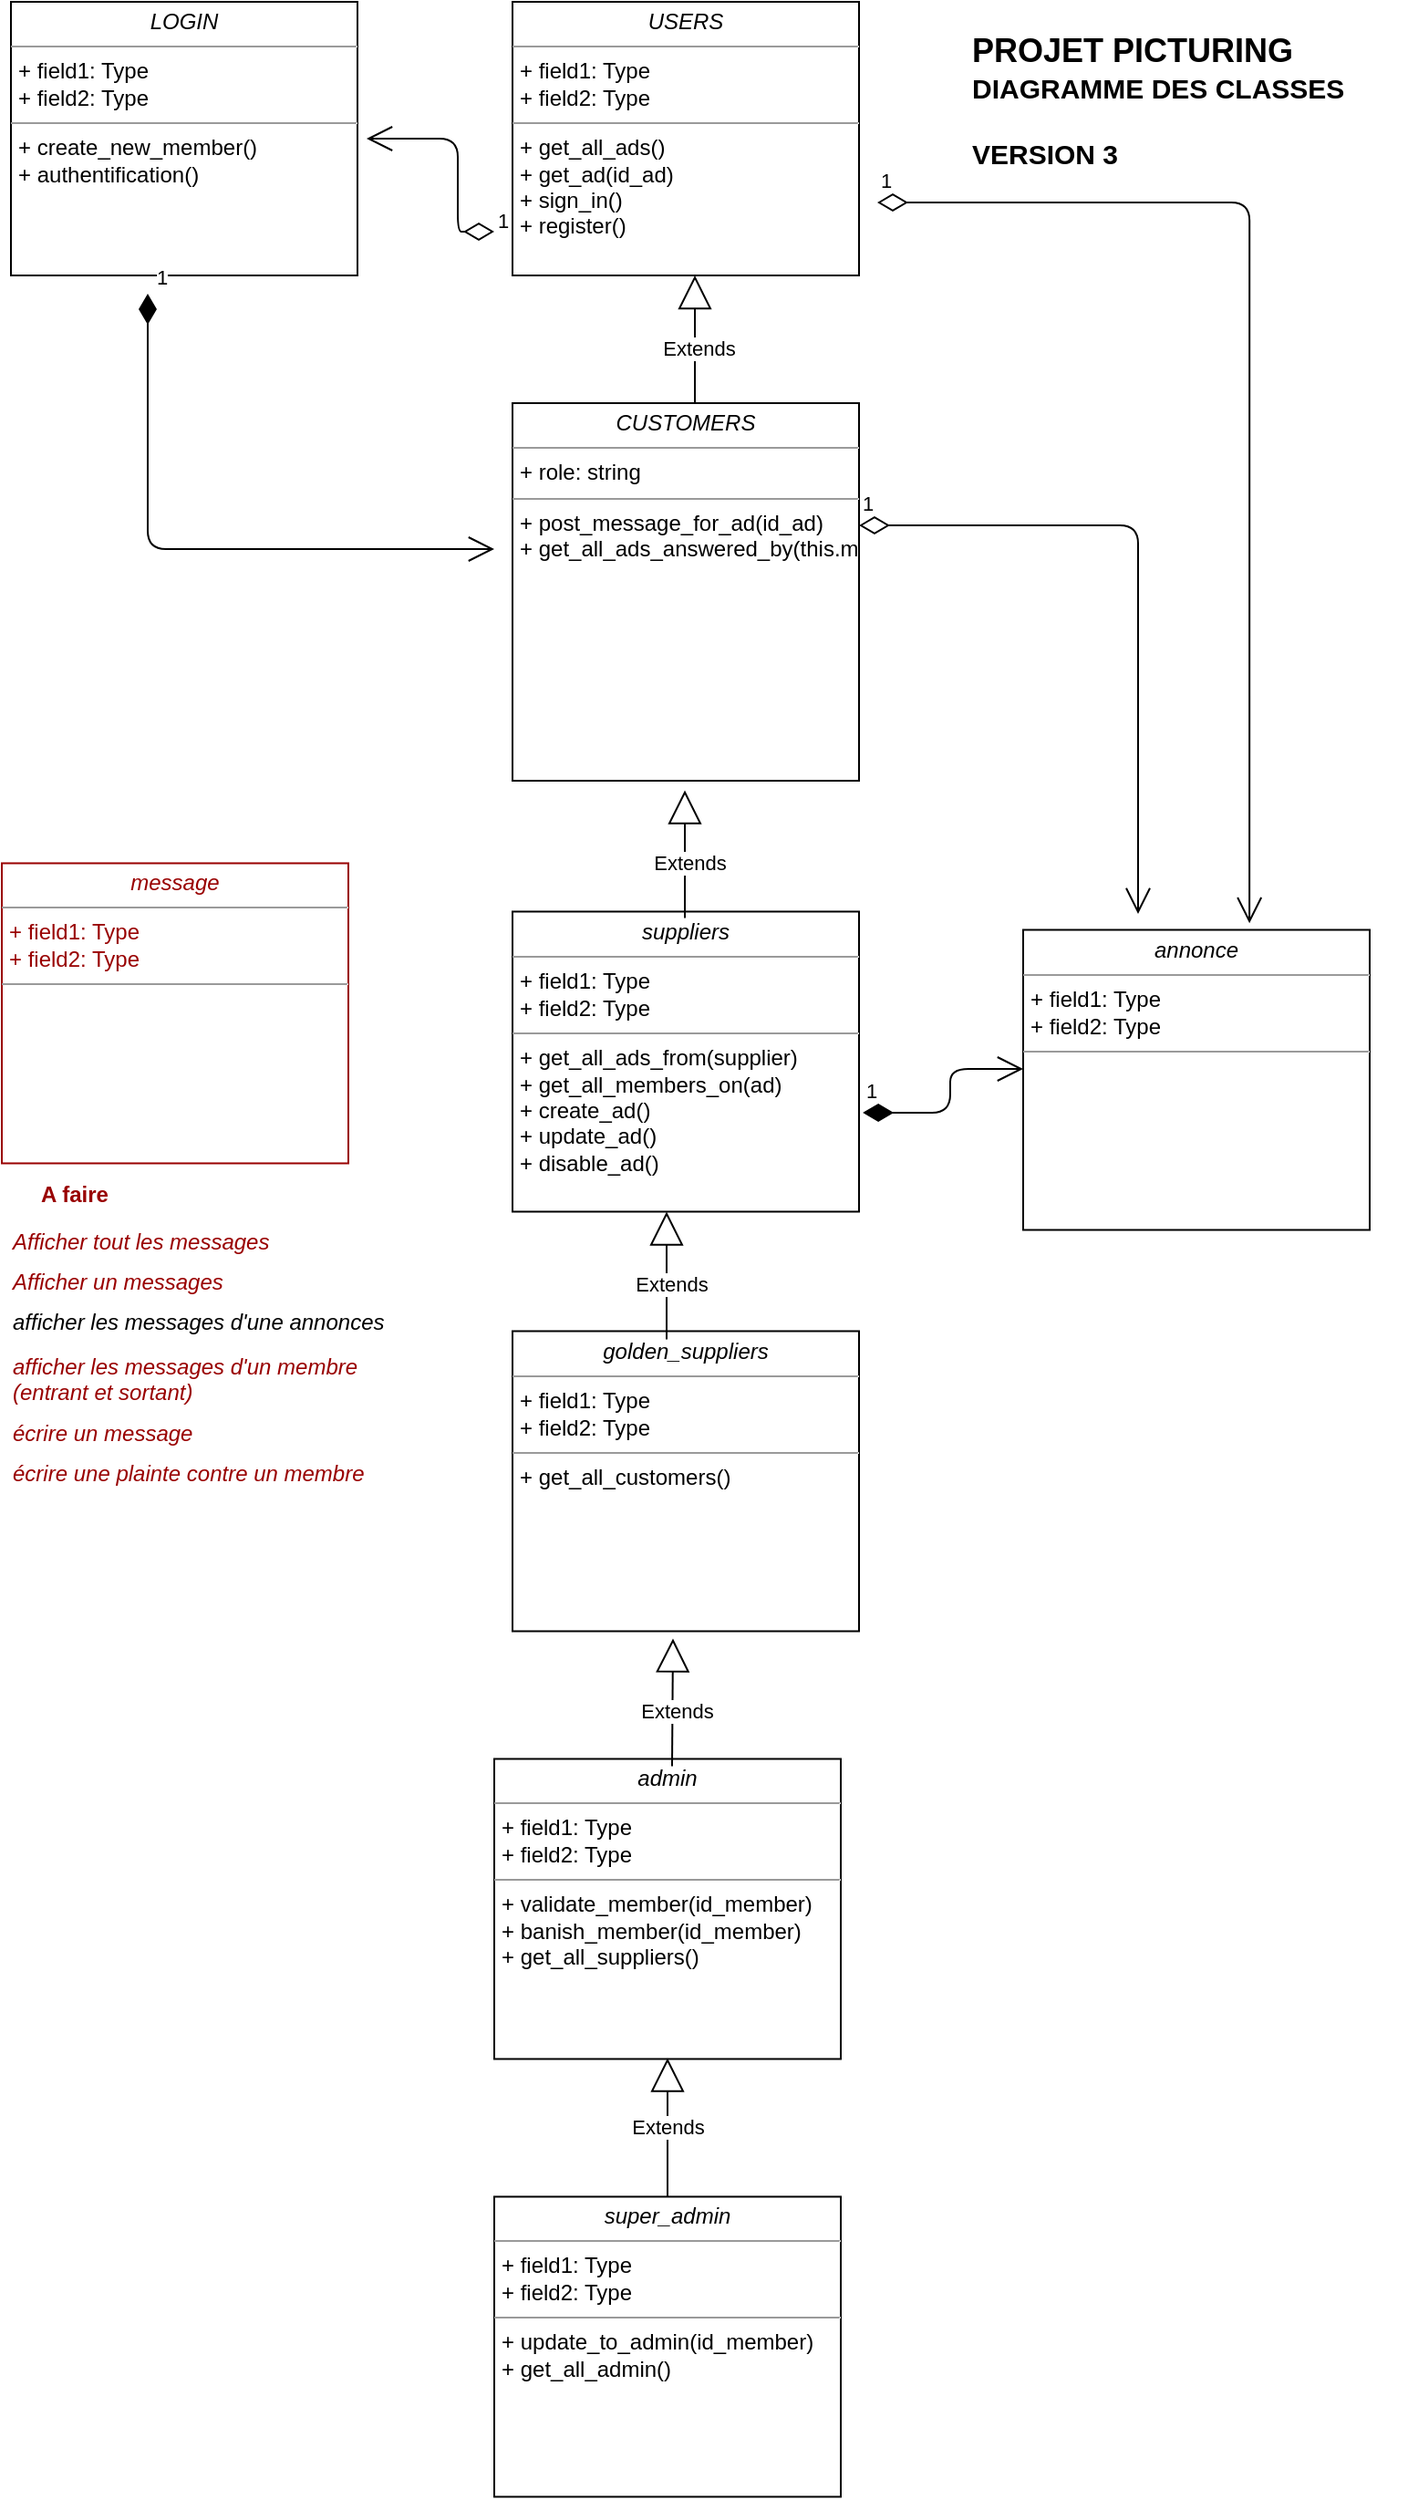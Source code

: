 <mxfile version="12.7.0" type="github">
  <diagram id="C5RBs43oDa-KdzZeNtuy" name="Page-1">
    <mxGraphModel dx="868" dy="486" grid="1" gridSize="10" guides="1" tooltips="1" connect="1" arrows="1" fold="1" page="1" pageScale="1" pageWidth="827" pageHeight="1169" math="0" shadow="0">
      <root>
        <mxCell id="WIyWlLk6GJQsqaUBKTNV-0"/>
        <mxCell id="WIyWlLk6GJQsqaUBKTNV-1" parent="WIyWlLk6GJQsqaUBKTNV-0"/>
        <mxCell id="j7Flrp0eAc_-I4MH4OzA-0" value="&lt;b&gt;&lt;font style=&quot;font-size: 15px&quot;&gt;&lt;span style=&quot;font-size: 18px&quot;&gt;PROJET PICTURING&lt;/span&gt;&lt;br&gt;&lt;font style=&quot;font-size: 15px&quot;&gt;DIAGRAMME DES CLASSES&lt;br&gt;&lt;br&gt;VERSION 3&lt;br&gt;&lt;/font&gt;&lt;/font&gt;&lt;/b&gt;" style="text;html=1;" vertex="1" parent="WIyWlLk6GJQsqaUBKTNV-1">
          <mxGeometry x="580" y="40" width="240" height="30" as="geometry"/>
        </mxCell>
        <mxCell id="j7Flrp0eAc_-I4MH4OzA-1" value="&lt;p style=&quot;margin: 0px ; margin-top: 4px ; text-align: center&quot;&gt;&lt;i&gt;USERS&lt;/i&gt;&lt;/p&gt;&lt;hr size=&quot;1&quot;&gt;&lt;p style=&quot;margin: 0px ; margin-left: 4px&quot;&gt;+ field1: Type&lt;br&gt;+ field2: Type&lt;/p&gt;&lt;hr size=&quot;1&quot;&gt;&lt;p style=&quot;margin: 0px ; margin-left: 4px&quot;&gt;+ get_all_ads()&lt;/p&gt;&lt;p style=&quot;margin: 0px ; margin-left: 4px&quot;&gt;+ get_ad(id_ad)&lt;/p&gt;&lt;p style=&quot;margin: 0px ; margin-left: 4px&quot;&gt;+ sign_in()&lt;/p&gt;&lt;p style=&quot;margin: 0px ; margin-left: 4px&quot;&gt;+ register()&lt;/p&gt;" style="verticalAlign=top;align=left;overflow=fill;fontSize=12;fontFamily=Helvetica;html=1;" vertex="1" parent="WIyWlLk6GJQsqaUBKTNV-1">
          <mxGeometry x="330" y="30" width="190" height="150" as="geometry"/>
        </mxCell>
        <mxCell id="j7Flrp0eAc_-I4MH4OzA-2" value="&lt;p style=&quot;margin: 0px ; margin-top: 4px ; text-align: center&quot;&gt;&lt;i&gt;suppliers&lt;/i&gt;&lt;/p&gt;&lt;hr size=&quot;1&quot;&gt;&lt;p style=&quot;margin: 0px ; margin-left: 4px&quot;&gt;+ field1: Type&lt;br&gt;+ field2: Type&lt;/p&gt;&lt;hr size=&quot;1&quot;&gt;&lt;p style=&quot;margin: 0px ; margin-left: 4px&quot;&gt;+ get_all_ads_from(supplier)&lt;/p&gt;&lt;p style=&quot;margin: 0px ; margin-left: 4px&quot;&gt;+ get_all_members_on(ad)&lt;/p&gt;&lt;p style=&quot;margin: 0px ; margin-left: 4px&quot;&gt;+ create_ad()&lt;/p&gt;&lt;p style=&quot;margin: 0px ; margin-left: 4px&quot;&gt;+ update_ad()&lt;/p&gt;&lt;p style=&quot;margin: 0px ; margin-left: 4px&quot;&gt;+ disable_ad()&lt;/p&gt;" style="verticalAlign=top;align=left;overflow=fill;fontSize=12;fontFamily=Helvetica;html=1;" vertex="1" parent="WIyWlLk6GJQsqaUBKTNV-1">
          <mxGeometry x="330" y="528.74" width="190" height="164.5" as="geometry"/>
        </mxCell>
        <mxCell id="j7Flrp0eAc_-I4MH4OzA-3" value="&lt;p style=&quot;margin: 0px ; margin-top: 4px ; text-align: center&quot;&gt;&lt;i&gt;golden_suppliers&lt;/i&gt;&lt;/p&gt;&lt;hr size=&quot;1&quot;&gt;&lt;p style=&quot;margin: 0px ; margin-left: 4px&quot;&gt;+ field1: Type&lt;br&gt;+ field2: Type&lt;/p&gt;&lt;hr size=&quot;1&quot;&gt;&lt;p style=&quot;margin: 0px ; margin-left: 4px&quot;&gt;+ get_all_customers()&lt;/p&gt;" style="verticalAlign=top;align=left;overflow=fill;fontSize=12;fontFamily=Helvetica;html=1;" vertex="1" parent="WIyWlLk6GJQsqaUBKTNV-1">
          <mxGeometry x="330" y="758.74" width="190" height="164.5" as="geometry"/>
        </mxCell>
        <mxCell id="j7Flrp0eAc_-I4MH4OzA-4" value="&lt;p style=&quot;margin: 0px ; margin-top: 4px ; text-align: center&quot;&gt;&lt;i&gt;admin&lt;/i&gt;&lt;/p&gt;&lt;hr size=&quot;1&quot;&gt;&lt;p style=&quot;margin: 0px ; margin-left: 4px&quot;&gt;+ field1: Type&lt;br&gt;+ field2: Type&lt;/p&gt;&lt;hr size=&quot;1&quot;&gt;&lt;p style=&quot;margin: 0px ; margin-left: 4px&quot;&gt;+ validate_member(id_member)&lt;/p&gt;&lt;p style=&quot;margin: 0px ; margin-left: 4px&quot;&gt;+ banish_member(id_member)&lt;/p&gt;&lt;p style=&quot;margin: 0px ; margin-left: 4px&quot;&gt;+ get_all_suppliers()&lt;/p&gt;" style="verticalAlign=top;align=left;overflow=fill;fontSize=12;fontFamily=Helvetica;html=1;" vertex="1" parent="WIyWlLk6GJQsqaUBKTNV-1">
          <mxGeometry x="320" y="993.24" width="190" height="164.5" as="geometry"/>
        </mxCell>
        <mxCell id="j7Flrp0eAc_-I4MH4OzA-5" value="&lt;p style=&quot;margin: 0px ; margin-top: 4px ; text-align: center&quot;&gt;&lt;i&gt;super_admin&lt;/i&gt;&lt;/p&gt;&lt;hr size=&quot;1&quot;&gt;&lt;p style=&quot;margin: 0px ; margin-left: 4px&quot;&gt;+ field1: Type&lt;br&gt;+ field2: Type&lt;/p&gt;&lt;hr size=&quot;1&quot;&gt;&lt;p style=&quot;margin: 0px ; margin-left: 4px&quot;&gt;+ update_to_admin(id_member)&lt;/p&gt;&lt;p style=&quot;margin: 0px ; margin-left: 4px&quot;&gt;+ get_all_admin()&lt;/p&gt;" style="verticalAlign=top;align=left;overflow=fill;fontSize=12;fontFamily=Helvetica;html=1;" vertex="1" parent="WIyWlLk6GJQsqaUBKTNV-1">
          <mxGeometry x="320" y="1233.24" width="190" height="164.5" as="geometry"/>
        </mxCell>
        <mxCell id="j7Flrp0eAc_-I4MH4OzA-6" value="Extends" style="endArrow=block;endSize=16;endFill=0;html=1;exitX=0.5;exitY=0;exitDx=0;exitDy=0;" edge="1" parent="WIyWlLk6GJQsqaUBKTNV-1" source="j7Flrp0eAc_-I4MH4OzA-5">
          <mxGeometry width="160" relative="1" as="geometry">
            <mxPoint x="410" y="1203.24" as="sourcePoint"/>
            <mxPoint x="415" y="1157.24" as="targetPoint"/>
          </mxGeometry>
        </mxCell>
        <mxCell id="j7Flrp0eAc_-I4MH4OzA-7" value="Extends" style="endArrow=block;endSize=16;endFill=0;html=1;exitX=0.5;exitY=0;exitDx=0;exitDy=0;" edge="1" parent="WIyWlLk6GJQsqaUBKTNV-1">
          <mxGeometry x="-0.147" y="-2" width="160" relative="1" as="geometry">
            <mxPoint x="414.5" y="763.24" as="sourcePoint"/>
            <mxPoint x="414.5" y="693.24" as="targetPoint"/>
            <mxPoint as="offset"/>
          </mxGeometry>
        </mxCell>
        <mxCell id="j7Flrp0eAc_-I4MH4OzA-8" value="Extends" style="endArrow=block;endSize=16;endFill=0;html=1;exitX=0.5;exitY=0;exitDx=0;exitDy=0;" edge="1" parent="WIyWlLk6GJQsqaUBKTNV-1">
          <mxGeometry x="-0.147" y="-2" width="160" relative="1" as="geometry">
            <mxPoint x="417.5" y="997.24" as="sourcePoint"/>
            <mxPoint x="418" y="927.24" as="targetPoint"/>
            <mxPoint as="offset"/>
          </mxGeometry>
        </mxCell>
        <mxCell id="j7Flrp0eAc_-I4MH4OzA-9" value="Extends" style="endArrow=block;endSize=16;endFill=0;html=1;exitX=0.5;exitY=0;exitDx=0;exitDy=0;" edge="1" parent="WIyWlLk6GJQsqaUBKTNV-1">
          <mxGeometry x="-0.147" y="-2" width="160" relative="1" as="geometry">
            <mxPoint x="424.5" y="532.24" as="sourcePoint"/>
            <mxPoint x="424.5" y="462.24" as="targetPoint"/>
            <mxPoint as="offset"/>
          </mxGeometry>
        </mxCell>
        <mxCell id="j7Flrp0eAc_-I4MH4OzA-10" value="&lt;p style=&quot;margin: 0px ; margin-top: 4px ; text-align: center&quot;&gt;&lt;i&gt;annonce&lt;/i&gt;&lt;/p&gt;&lt;hr size=&quot;1&quot;&gt;&lt;p style=&quot;margin: 0px ; margin-left: 4px&quot;&gt;+ field1: Type&lt;br&gt;+ field2: Type&lt;/p&gt;&lt;hr size=&quot;1&quot;&gt;&lt;p style=&quot;margin: 0px ; margin-left: 4px&quot;&gt;&lt;br&gt;&lt;/p&gt;" style="verticalAlign=top;align=left;overflow=fill;fontSize=12;fontFamily=Helvetica;html=1;" vertex="1" parent="WIyWlLk6GJQsqaUBKTNV-1">
          <mxGeometry x="610" y="538.75" width="190" height="164.5" as="geometry"/>
        </mxCell>
        <mxCell id="j7Flrp0eAc_-I4MH4OzA-11" value="1" style="endArrow=open;html=1;endSize=12;startArrow=diamondThin;startSize=14;startFill=0;edgeStyle=orthogonalEdgeStyle;align=left;verticalAlign=bottom;" edge="1" parent="WIyWlLk6GJQsqaUBKTNV-1">
          <mxGeometry x="-1" y="3" relative="1" as="geometry">
            <mxPoint x="520" y="317" as="sourcePoint"/>
            <mxPoint x="673" y="530" as="targetPoint"/>
            <Array as="points">
              <mxPoint x="673" y="317"/>
            </Array>
          </mxGeometry>
        </mxCell>
        <mxCell id="j7Flrp0eAc_-I4MH4OzA-12" value="1" style="endArrow=open;html=1;endSize=12;startArrow=diamondThin;startSize=14;startFill=1;edgeStyle=orthogonalEdgeStyle;align=left;verticalAlign=bottom;exitX=1.011;exitY=0.67;exitDx=0;exitDy=0;exitPerimeter=0;" edge="1" parent="WIyWlLk6GJQsqaUBKTNV-1" source="j7Flrp0eAc_-I4MH4OzA-2">
          <mxGeometry x="-1" y="3" relative="1" as="geometry">
            <mxPoint x="530" y="400" as="sourcePoint"/>
            <mxPoint x="610" y="615" as="targetPoint"/>
            <Array as="points">
              <mxPoint x="570" y="639"/>
              <mxPoint x="570" y="615"/>
            </Array>
          </mxGeometry>
        </mxCell>
        <mxCell id="j7Flrp0eAc_-I4MH4OzA-13" value="1" style="endArrow=open;html=1;endSize=12;startArrow=diamondThin;startSize=14;startFill=0;edgeStyle=orthogonalEdgeStyle;align=left;verticalAlign=bottom;entryX=0.653;entryY=-0.022;entryDx=0;entryDy=0;entryPerimeter=0;" edge="1" parent="WIyWlLk6GJQsqaUBKTNV-1" target="j7Flrp0eAc_-I4MH4OzA-10">
          <mxGeometry x="-1" y="3" relative="1" as="geometry">
            <mxPoint x="530" y="140" as="sourcePoint"/>
            <mxPoint x="683.0" y="540" as="targetPoint"/>
            <Array as="points">
              <mxPoint x="734" y="140"/>
            </Array>
          </mxGeometry>
        </mxCell>
        <mxCell id="j7Flrp0eAc_-I4MH4OzA-14" value="&lt;p style=&quot;margin: 0px ; margin-top: 4px ; text-align: center&quot;&gt;&lt;i&gt;message&lt;/i&gt;&lt;/p&gt;&lt;hr size=&quot;1&quot;&gt;&lt;p style=&quot;margin: 0px ; margin-left: 4px&quot;&gt;+ field1: Type&lt;br&gt;+ field2: Type&lt;/p&gt;&lt;hr size=&quot;1&quot;&gt;&lt;p style=&quot;margin: 0px ; margin-left: 4px&quot;&gt;&lt;br&gt;&lt;/p&gt;" style="verticalAlign=top;align=left;overflow=fill;fontSize=12;fontFamily=Helvetica;html=1;fontColor=#990000;strokeColor=#990000;" vertex="1" parent="WIyWlLk6GJQsqaUBKTNV-1">
          <mxGeometry x="50" y="502.24" width="190" height="164.5" as="geometry"/>
        </mxCell>
        <mxCell id="j7Flrp0eAc_-I4MH4OzA-15" value="Afficher tout les messages" style="text;strokeColor=none;fillColor=none;align=left;verticalAlign=top;spacingLeft=4;spacingRight=4;overflow=hidden;rotatable=0;points=[[0,0.5],[1,0.5]];portConstraint=eastwest;fontStyle=2;fontColor=#990000;" vertex="1" parent="WIyWlLk6GJQsqaUBKTNV-1">
          <mxGeometry x="50" y="696" width="200" height="31" as="geometry"/>
        </mxCell>
        <mxCell id="j7Flrp0eAc_-I4MH4OzA-16" value="Afficher un messages" style="text;strokeColor=none;fillColor=none;align=left;verticalAlign=top;spacingLeft=4;spacingRight=4;overflow=hidden;rotatable=0;points=[[0,0.5],[1,0.5]];portConstraint=eastwest;fontStyle=2;fontColor=#990000;" vertex="1" parent="WIyWlLk6GJQsqaUBKTNV-1">
          <mxGeometry x="50" y="718" width="200" height="31" as="geometry"/>
        </mxCell>
        <mxCell id="j7Flrp0eAc_-I4MH4OzA-17" value="afficher les messages d&#39;une annonces" style="text;strokeColor=none;fillColor=none;align=left;verticalAlign=top;spacingLeft=4;spacingRight=4;overflow=hidden;rotatable=0;points=[[0,0.5],[1,0.5]];portConstraint=eastwest;fontStyle=2" vertex="1" parent="WIyWlLk6GJQsqaUBKTNV-1">
          <mxGeometry x="50" y="740" width="230" height="31" as="geometry"/>
        </mxCell>
        <mxCell id="j7Flrp0eAc_-I4MH4OzA-18" value="afficher les messages d&#39;un membres&#xa;(entrant et sortant)" style="text;strokeColor=none;fillColor=none;align=left;verticalAlign=top;spacingLeft=4;spacingRight=4;overflow=hidden;rotatable=0;points=[[0,0.5],[1,0.5]];portConstraint=eastwest;fontStyle=2;fontColor=#990000;" vertex="1" parent="WIyWlLk6GJQsqaUBKTNV-1">
          <mxGeometry x="50" y="764.5" width="200" height="31" as="geometry"/>
        </mxCell>
        <mxCell id="j7Flrp0eAc_-I4MH4OzA-19" value="écrire un message" style="text;strokeColor=none;fillColor=none;align=left;verticalAlign=top;spacingLeft=4;spacingRight=4;overflow=hidden;rotatable=0;points=[[0,0.5],[1,0.5]];portConstraint=eastwest;fontStyle=2;fontColor=#990000;" vertex="1" parent="WIyWlLk6GJQsqaUBKTNV-1">
          <mxGeometry x="50" y="801" width="180" height="26" as="geometry"/>
        </mxCell>
        <mxCell id="j7Flrp0eAc_-I4MH4OzA-20" value="écrire une plainte contre un membre" style="text;strokeColor=none;fillColor=none;align=left;verticalAlign=top;spacingLeft=4;spacingRight=4;overflow=hidden;rotatable=0;points=[[0,0.5],[1,0.5]];portConstraint=eastwest;fontStyle=2;fontColor=#990000;" vertex="1" parent="WIyWlLk6GJQsqaUBKTNV-1">
          <mxGeometry x="50" y="823" width="210" height="26" as="geometry"/>
        </mxCell>
        <mxCell id="j7Flrp0eAc_-I4MH4OzA-21" value="A faire" style="text;align=center;fontStyle=1;verticalAlign=middle;spacingLeft=3;spacingRight=3;strokeColor=none;rotatable=0;points=[[0,0.5],[1,0.5]];portConstraint=eastwest;fontColor=#990000;" vertex="1" parent="WIyWlLk6GJQsqaUBKTNV-1">
          <mxGeometry x="50" y="670" width="80" height="26" as="geometry"/>
        </mxCell>
        <mxCell id="j7Flrp0eAc_-I4MH4OzA-22" value="&lt;p style=&quot;margin: 0px ; margin-top: 4px ; text-align: center&quot;&gt;&lt;i&gt;CUSTOMERS&lt;/i&gt;&lt;/p&gt;&lt;hr size=&quot;1&quot;&gt;&lt;p style=&quot;margin: 0px ; margin-left: 4px&quot;&gt;+ role: string&lt;br&gt;&lt;/p&gt;&lt;hr size=&quot;1&quot;&gt;&lt;p style=&quot;margin: 0px ; margin-left: 4px&quot;&gt;&lt;span&gt;+ post_message_for_ad(id_ad)&lt;/span&gt;&lt;br&gt;&lt;/p&gt;&lt;p style=&quot;margin: 0px ; margin-left: 4px&quot;&gt;+ get_all_ads_answered_by(this.member)&lt;br&gt;&lt;br&gt;&lt;/p&gt;" style="verticalAlign=top;align=left;overflow=fill;fontSize=12;fontFamily=Helvetica;html=1;" vertex="1" parent="WIyWlLk6GJQsqaUBKTNV-1">
          <mxGeometry x="330" y="250" width="190" height="207" as="geometry"/>
        </mxCell>
        <mxCell id="j7Flrp0eAc_-I4MH4OzA-23" value="&lt;p style=&quot;margin: 0px ; margin-top: 4px ; text-align: center&quot;&gt;&lt;i&gt;LOGIN&lt;/i&gt;&lt;/p&gt;&lt;hr size=&quot;1&quot;&gt;&lt;p style=&quot;margin: 0px ; margin-left: 4px&quot;&gt;+ field1: Type&lt;br&gt;+ field2: Type&lt;/p&gt;&lt;hr size=&quot;1&quot;&gt;&lt;p style=&quot;margin: 0px ; margin-left: 4px&quot;&gt;+ create_new_member()&lt;/p&gt;&lt;p style=&quot;margin: 0px ; margin-left: 4px&quot;&gt;+ authentification()&lt;/p&gt;" style="verticalAlign=top;align=left;overflow=fill;fontSize=12;fontFamily=Helvetica;html=1;" vertex="1" parent="WIyWlLk6GJQsqaUBKTNV-1">
          <mxGeometry x="55" y="30" width="190" height="150" as="geometry"/>
        </mxCell>
        <mxCell id="j7Flrp0eAc_-I4MH4OzA-25" value="1" style="endArrow=open;html=1;endSize=12;startArrow=diamondThin;startSize=14;startFill=0;edgeStyle=orthogonalEdgeStyle;align=left;verticalAlign=bottom;" edge="1" parent="WIyWlLk6GJQsqaUBKTNV-1">
          <mxGeometry x="-1" y="3" relative="1" as="geometry">
            <mxPoint x="320" y="156" as="sourcePoint"/>
            <mxPoint x="250" y="105" as="targetPoint"/>
            <Array as="points">
              <mxPoint x="300" y="156"/>
              <mxPoint x="300" y="105"/>
            </Array>
          </mxGeometry>
        </mxCell>
        <mxCell id="j7Flrp0eAc_-I4MH4OzA-26" value="Extends" style="endArrow=block;endSize=16;endFill=0;html=1;exitX=0.5;exitY=0;exitDx=0;exitDy=0;" edge="1" parent="WIyWlLk6GJQsqaUBKTNV-1">
          <mxGeometry x="-0.147" y="-2" width="160" relative="1" as="geometry">
            <mxPoint x="430" y="250" as="sourcePoint"/>
            <mxPoint x="430" y="180" as="targetPoint"/>
            <mxPoint as="offset"/>
          </mxGeometry>
        </mxCell>
        <mxCell id="j7Flrp0eAc_-I4MH4OzA-27" value="1" style="endArrow=open;html=1;endSize=12;startArrow=diamondThin;startSize=14;startFill=1;edgeStyle=orthogonalEdgeStyle;align=left;verticalAlign=bottom;" edge="1" parent="WIyWlLk6GJQsqaUBKTNV-1">
          <mxGeometry x="-1" y="3" relative="1" as="geometry">
            <mxPoint x="130" y="190" as="sourcePoint"/>
            <mxPoint x="320" y="330" as="targetPoint"/>
            <Array as="points">
              <mxPoint x="130" y="330"/>
            </Array>
          </mxGeometry>
        </mxCell>
      </root>
    </mxGraphModel>
  </diagram>
</mxfile>
